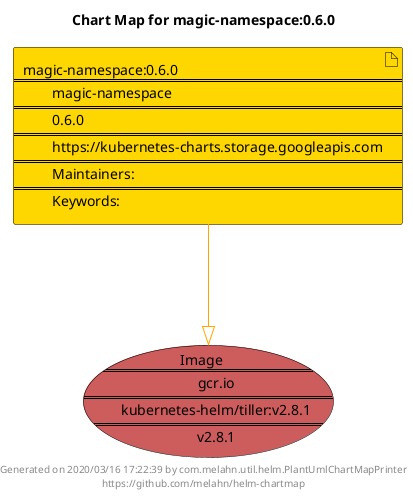 @startuml
skinparam linetype ortho
skinparam backgroundColor white
skinparam usecaseBorderColor black
skinparam usecaseArrowColor LightSlateGray
skinparam artifactBorderColor black
skinparam artifactArrowColor LightSlateGray

title Chart Map for magic-namespace:0.6.0

'There is one referenced Helm Chart
artifact "magic-namespace:0.6.0\n====\n\tmagic-namespace\n====\n\t0.6.0\n====\n\thttps://kubernetes-charts.storage.googleapis.com\n====\n\tMaintainers: \n====\n\tKeywords: " as magic_namespace_0_6_0 #Gold

'There is one referenced Docker Image
usecase "Image\n====\n\tgcr.io\n====\n\tkubernetes-helm/tiller:v2.8.1\n====\n\tv2.8.1" as gcr_io_kubernetes_helm_tiller_v2_8_1 #IndianRed

'Chart Dependencies
magic_namespace_0_6_0--[#orange]-|>gcr_io_kubernetes_helm_tiller_v2_8_1

center footer Generated on 2020/03/16 17:22:39 by com.melahn.util.helm.PlantUmlChartMapPrinter\nhttps://github.com/melahn/helm-chartmap
@enduml
